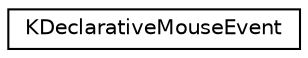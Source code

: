 digraph "Graphical Class Hierarchy"
{
  edge [fontname="Helvetica",fontsize="10",labelfontname="Helvetica",labelfontsize="10"];
  node [fontname="Helvetica",fontsize="10",shape=record];
  rankdir="LR";
  Node0 [label="KDeclarativeMouseEvent",height=0.2,width=0.4,color="black", fillcolor="white", style="filled",URL="$classKDeclarativeMouseEvent.html",tooltip="This item spies on mouse events from all child objects including child MouseAreas regardless of wheth..."];
}
